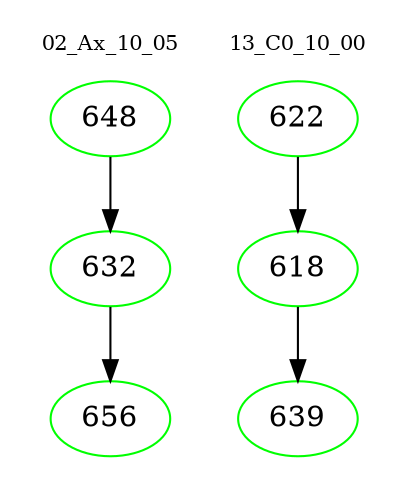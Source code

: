 digraph{
subgraph cluster_0 {
color = white
label = "02_Ax_10_05";
fontsize=10;
T0_648 [label="648", color="green"]
T0_648 -> T0_632 [color="black"]
T0_632 [label="632", color="green"]
T0_632 -> T0_656 [color="black"]
T0_656 [label="656", color="green"]
}
subgraph cluster_1 {
color = white
label = "13_C0_10_00";
fontsize=10;
T1_622 [label="622", color="green"]
T1_622 -> T1_618 [color="black"]
T1_618 [label="618", color="green"]
T1_618 -> T1_639 [color="black"]
T1_639 [label="639", color="green"]
}
}
